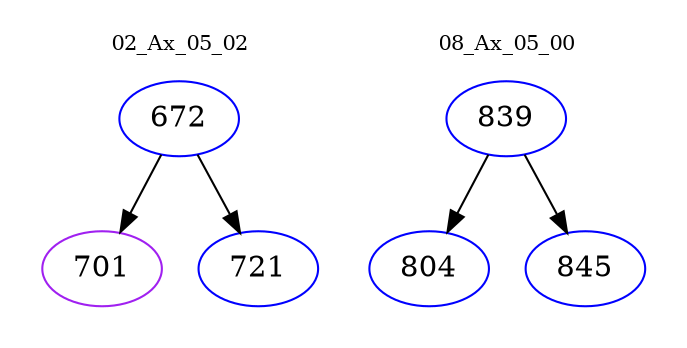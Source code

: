 digraph{
subgraph cluster_0 {
color = white
label = "02_Ax_05_02";
fontsize=10;
T0_672 [label="672", color="blue"]
T0_672 -> T0_701 [color="black"]
T0_701 [label="701", color="purple"]
T0_672 -> T0_721 [color="black"]
T0_721 [label="721", color="blue"]
}
subgraph cluster_1 {
color = white
label = "08_Ax_05_00";
fontsize=10;
T1_839 [label="839", color="blue"]
T1_839 -> T1_804 [color="black"]
T1_804 [label="804", color="blue"]
T1_839 -> T1_845 [color="black"]
T1_845 [label="845", color="blue"]
}
}
